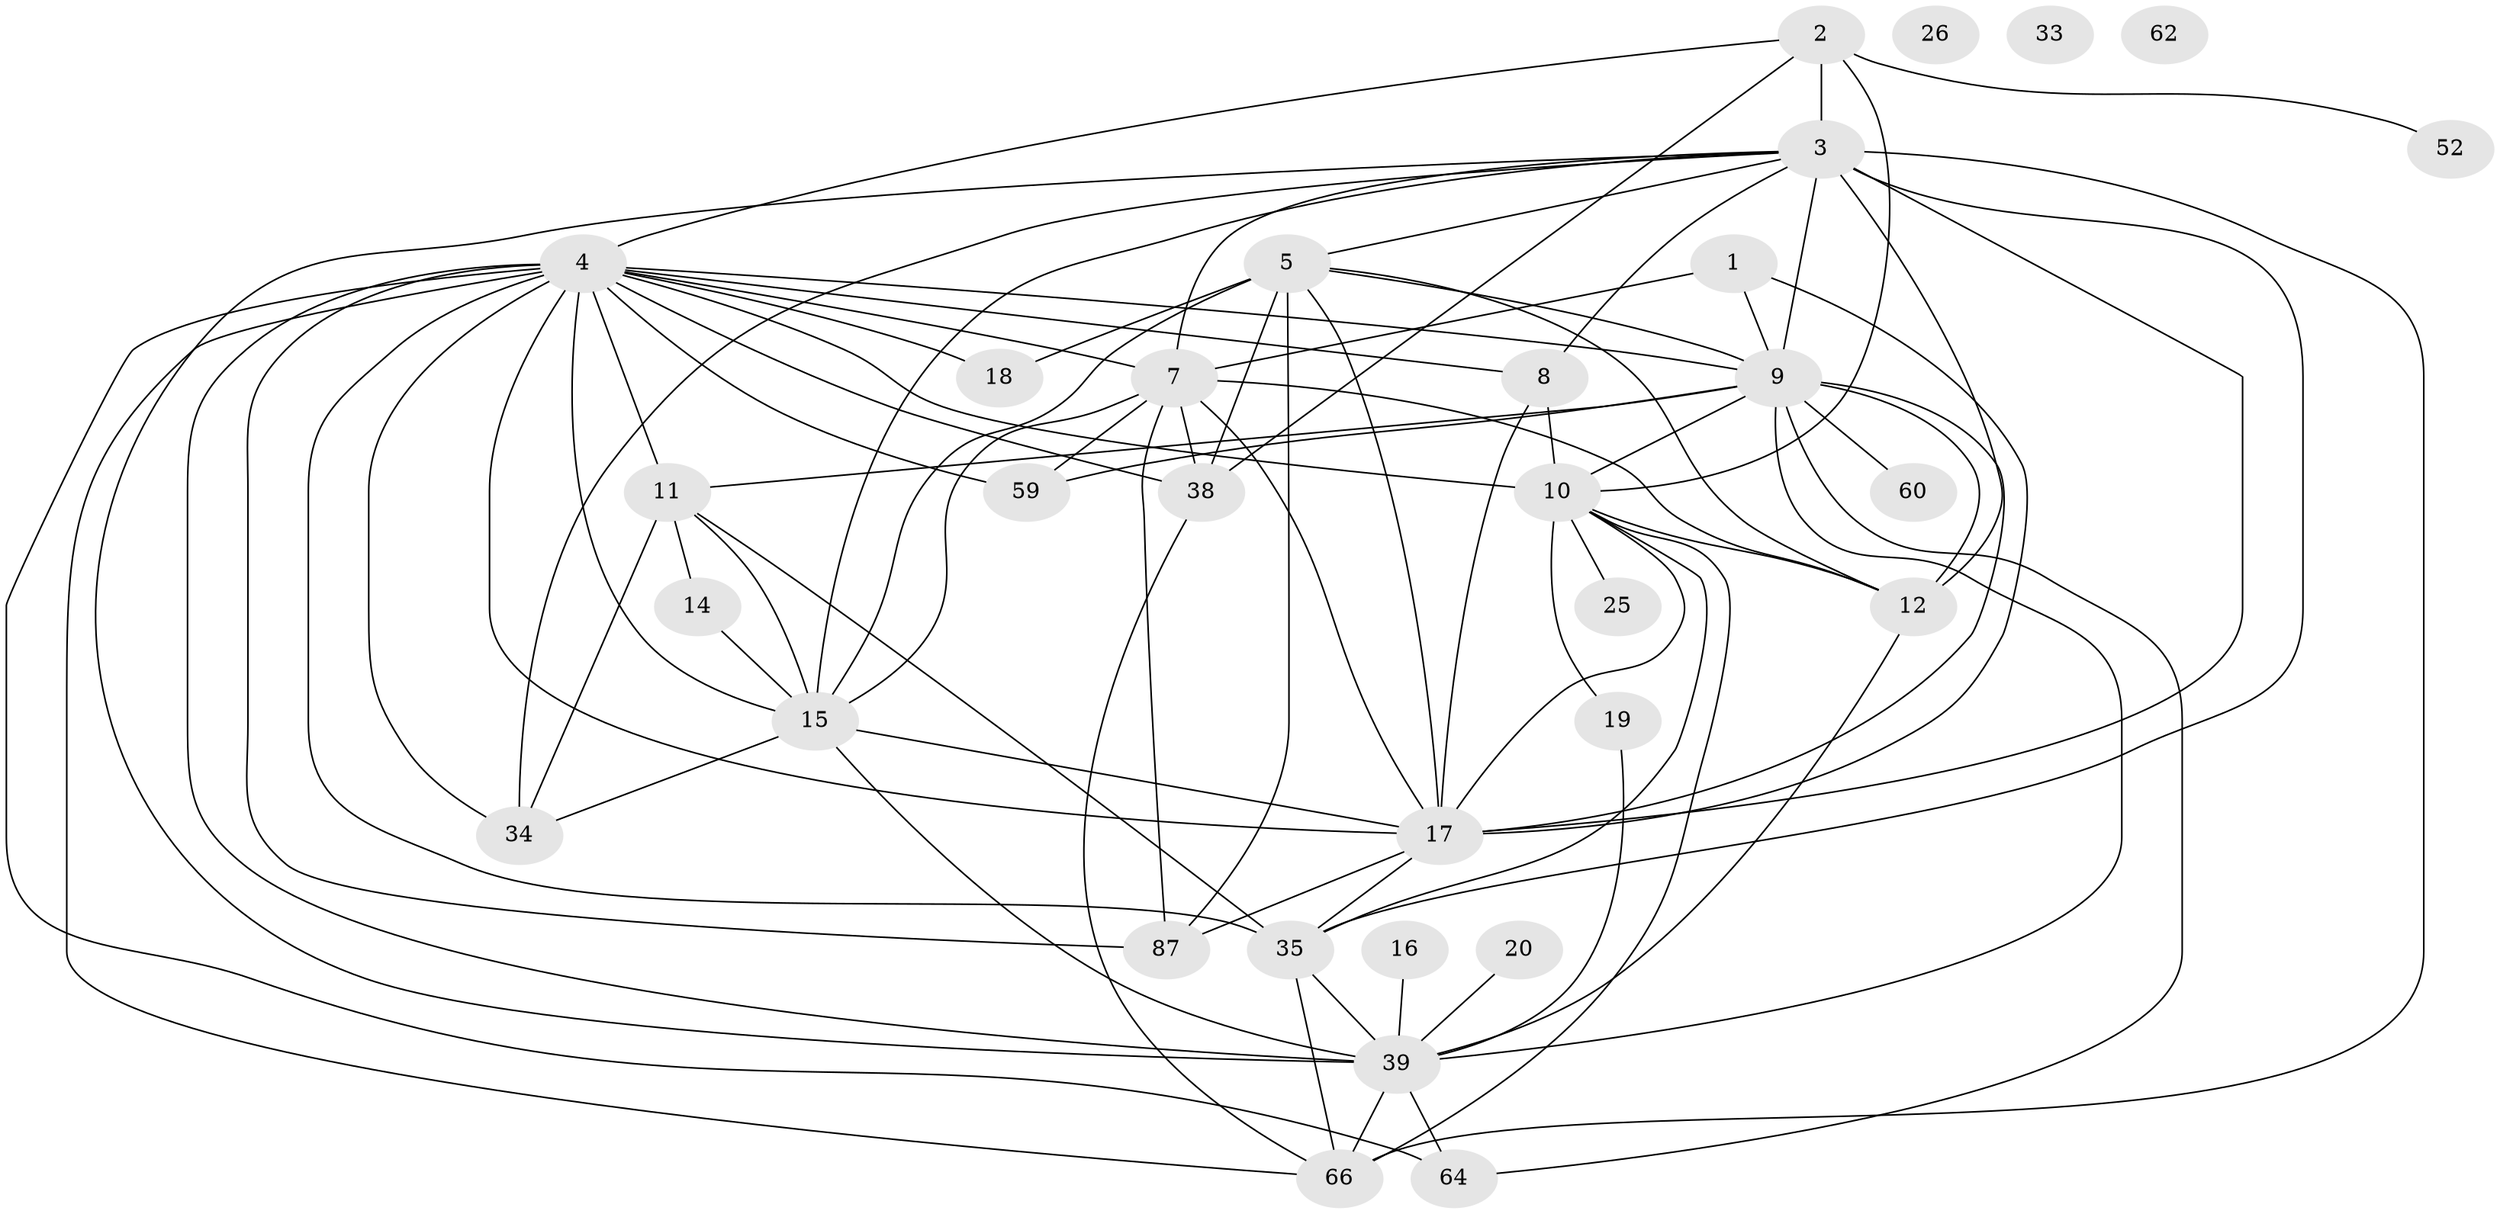 // original degree distribution, {4: 0.24271844660194175, 2: 0.22330097087378642, 6: 0.08737864077669903, 5: 0.07766990291262135, 7: 0.04854368932038835, 3: 0.1650485436893204, 1: 0.11650485436893204, 0: 0.02912621359223301, 8: 0.009708737864077669}
// Generated by graph-tools (version 1.1) at 2025/16/03/04/25 18:16:40]
// undirected, 32 vertices, 83 edges
graph export_dot {
graph [start="1"]
  node [color=gray90,style=filled];
  1 [super="+77+28+57"];
  2 [super="+81"];
  3 [super="+94+75+69+72+24"];
  4 [super="+63+50+13"];
  5 [super="+100+92+96+6+71"];
  7 [super="+98+32"];
  8 [super="+42"];
  9 [super="+27+83+40"];
  10 [super="+74+41+21"];
  11 [super="+23"];
  12;
  14 [super="+88"];
  15 [super="+103+31"];
  16;
  17 [super="+53+36"];
  18 [super="+45"];
  19 [super="+47"];
  20 [super="+76"];
  25;
  26;
  33;
  34;
  35 [super="+84+37"];
  38 [super="+54+102+82"];
  39 [super="+86+49"];
  52;
  59 [super="+78"];
  60;
  62;
  64 [super="+91+70"];
  66;
  87 [super="+89"];
  1 -- 17;
  1 -- 9;
  1 -- 7;
  2 -- 3;
  2 -- 52;
  2 -- 38;
  2 -- 10;
  2 -- 4;
  3 -- 34;
  3 -- 7;
  3 -- 17 [weight=2];
  3 -- 66 [weight=2];
  3 -- 12;
  3 -- 5;
  3 -- 8;
  3 -- 39;
  3 -- 9;
  3 -- 15;
  3 -- 35;
  4 -- 64;
  4 -- 38;
  4 -- 11 [weight=3];
  4 -- 59 [weight=3];
  4 -- 39 [weight=2];
  4 -- 66;
  4 -- 7;
  4 -- 8;
  4 -- 9;
  4 -- 10 [weight=2];
  4 -- 15 [weight=2];
  4 -- 17 [weight=2];
  4 -- 18;
  4 -- 87;
  4 -- 34;
  4 -- 35 [weight=2];
  5 -- 18 [weight=2];
  5 -- 87;
  5 -- 17;
  5 -- 9;
  5 -- 12;
  5 -- 15;
  5 -- 38 [weight=2];
  7 -- 12;
  7 -- 15;
  7 -- 59;
  7 -- 87;
  7 -- 38;
  7 -- 17;
  8 -- 17 [weight=2];
  8 -- 10 [weight=2];
  9 -- 64;
  9 -- 60;
  9 -- 59;
  9 -- 17;
  9 -- 39;
  9 -- 12;
  9 -- 11;
  9 -- 10 [weight=2];
  10 -- 66;
  10 -- 17;
  10 -- 19;
  10 -- 12;
  10 -- 25;
  10 -- 35;
  11 -- 34;
  11 -- 14;
  11 -- 15;
  11 -- 35;
  12 -- 39;
  14 -- 15;
  15 -- 34;
  15 -- 17;
  15 -- 39;
  16 -- 39;
  17 -- 87;
  17 -- 35;
  19 -- 39;
  20 -- 39;
  35 -- 66;
  35 -- 39;
  38 -- 66;
  39 -- 66;
  39 -- 64;
}
